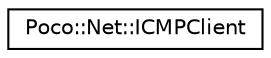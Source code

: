 digraph "Graphical Class Hierarchy"
{
 // LATEX_PDF_SIZE
  edge [fontname="Helvetica",fontsize="10",labelfontname="Helvetica",labelfontsize="10"];
  node [fontname="Helvetica",fontsize="10",shape=record];
  rankdir="LR";
  Node0 [label="Poco::Net::ICMPClient",height=0.2,width=0.4,color="black", fillcolor="white", style="filled",URL="$classPoco_1_1Net_1_1ICMPClient.html",tooltip=" "];
}
